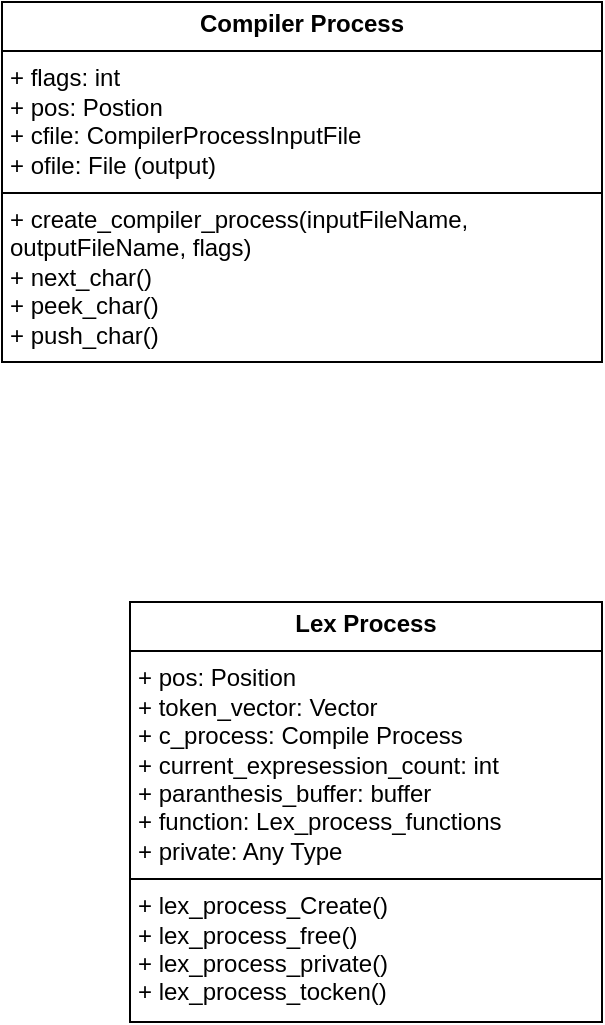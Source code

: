 <mxfile version="24.4.4" type="device">
  <diagram id="C5RBs43oDa-KdzZeNtuy" name="Page-1">
    <mxGraphModel dx="1306" dy="728" grid="1" gridSize="10" guides="1" tooltips="1" connect="1" arrows="1" fold="1" page="1" pageScale="1" pageWidth="827" pageHeight="1169" math="0" shadow="0">
      <root>
        <mxCell id="WIyWlLk6GJQsqaUBKTNV-0" />
        <mxCell id="WIyWlLk6GJQsqaUBKTNV-1" parent="WIyWlLk6GJQsqaUBKTNV-0" />
        <mxCell id="zsK8gUjXxDjzQfRa80q6-5" value="&lt;p style=&quot;margin:0px;margin-top:4px;text-align:center;&quot;&gt;&lt;b&gt;Compiler Process&lt;/b&gt;&lt;/p&gt;&lt;hr size=&quot;1&quot; style=&quot;border-style:solid;&quot;&gt;&lt;p style=&quot;margin:0px;margin-left:4px;&quot;&gt;+ flags: int&lt;/p&gt;&lt;p style=&quot;margin:0px;margin-left:4px;&quot;&gt;+ pos: Postion&lt;/p&gt;&lt;p style=&quot;margin:0px;margin-left:4px;&quot;&gt;+ cfile: CompilerProcessInputFile&amp;nbsp;&lt;/p&gt;&lt;p style=&quot;margin:0px;margin-left:4px;&quot;&gt;+ ofile: File (output)&lt;/p&gt;&lt;hr size=&quot;1&quot; style=&quot;border-style:solid;&quot;&gt;&lt;p style=&quot;margin:0px;margin-left:4px;&quot;&gt;+ create_compiler_process(inputFileName, outputFileName, flags)&lt;/p&gt;&lt;p style=&quot;margin:0px;margin-left:4px;&quot;&gt;+ next_char()&lt;/p&gt;&lt;p style=&quot;margin:0px;margin-left:4px;&quot;&gt;+ peek_char()&lt;/p&gt;&lt;p style=&quot;margin:0px;margin-left:4px;&quot;&gt;+ push_char()&lt;/p&gt;" style="verticalAlign=top;align=left;overflow=fill;html=1;whiteSpace=wrap;" vertex="1" parent="WIyWlLk6GJQsqaUBKTNV-1">
          <mxGeometry x="264" y="120" width="300" height="180" as="geometry" />
        </mxCell>
        <mxCell id="zsK8gUjXxDjzQfRa80q6-6" value="&lt;p style=&quot;margin:0px;margin-top:4px;text-align:center;&quot;&gt;&lt;b&gt;Lex Process&lt;/b&gt;&lt;/p&gt;&lt;hr size=&quot;1&quot; style=&quot;border-style:solid;&quot;&gt;&lt;p style=&quot;margin:0px;margin-left:4px;&quot;&gt;+ pos: Position&lt;/p&gt;&lt;p style=&quot;margin:0px;margin-left:4px;&quot;&gt;+ token_vector: Vector&lt;/p&gt;&lt;p style=&quot;margin:0px;margin-left:4px;&quot;&gt;+ c_process: Compile Process&lt;/p&gt;&lt;p style=&quot;margin:0px;margin-left:4px;&quot;&gt;+ current_expresession_count: int&lt;/p&gt;&lt;p style=&quot;margin:0px;margin-left:4px;&quot;&gt;+ paranthesis_buffer: buffer&lt;/p&gt;&lt;p style=&quot;margin:0px;margin-left:4px;&quot;&gt;+ function: Lex_process_functions&lt;/p&gt;&lt;p style=&quot;margin:0px;margin-left:4px;&quot;&gt;+ private: Any Type&lt;/p&gt;&lt;hr size=&quot;1&quot; style=&quot;border-style:solid;&quot;&gt;&lt;p style=&quot;margin:0px;margin-left:4px;&quot;&gt;+ lex_process_Create()&lt;/p&gt;&lt;p style=&quot;margin:0px;margin-left:4px;&quot;&gt;+ lex_process_free()&lt;/p&gt;&lt;p style=&quot;margin:0px;margin-left:4px;&quot;&gt;+ lex_process_private()&lt;/p&gt;&lt;p style=&quot;margin:0px;margin-left:4px;&quot;&gt;+ lex_process_tocken()&lt;/p&gt;" style="verticalAlign=top;align=left;overflow=fill;html=1;whiteSpace=wrap;" vertex="1" parent="WIyWlLk6GJQsqaUBKTNV-1">
          <mxGeometry x="328" y="420" width="236" height="210" as="geometry" />
        </mxCell>
      </root>
    </mxGraphModel>
  </diagram>
</mxfile>
